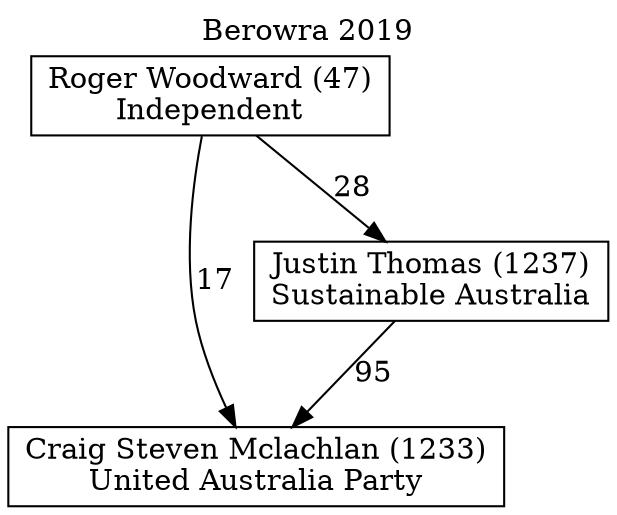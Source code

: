 // House preference flow
digraph "Craig Steven Mclachlan (1233)_Berowra_2019" {
	graph [label="Berowra 2019" labelloc=t mclimit=10]
	node [shape=box]
	"Craig Steven Mclachlan (1233)" [label="Craig Steven Mclachlan (1233)
United Australia Party"]
	"Justin Thomas (1237)" [label="Justin Thomas (1237)
Sustainable Australia"]
	"Roger Woodward (47)" [label="Roger Woodward (47)
Independent"]
	"Justin Thomas (1237)" -> "Craig Steven Mclachlan (1233)" [label=95]
	"Roger Woodward (47)" -> "Justin Thomas (1237)" [label=28]
	"Roger Woodward (47)" -> "Craig Steven Mclachlan (1233)" [label=17]
}
